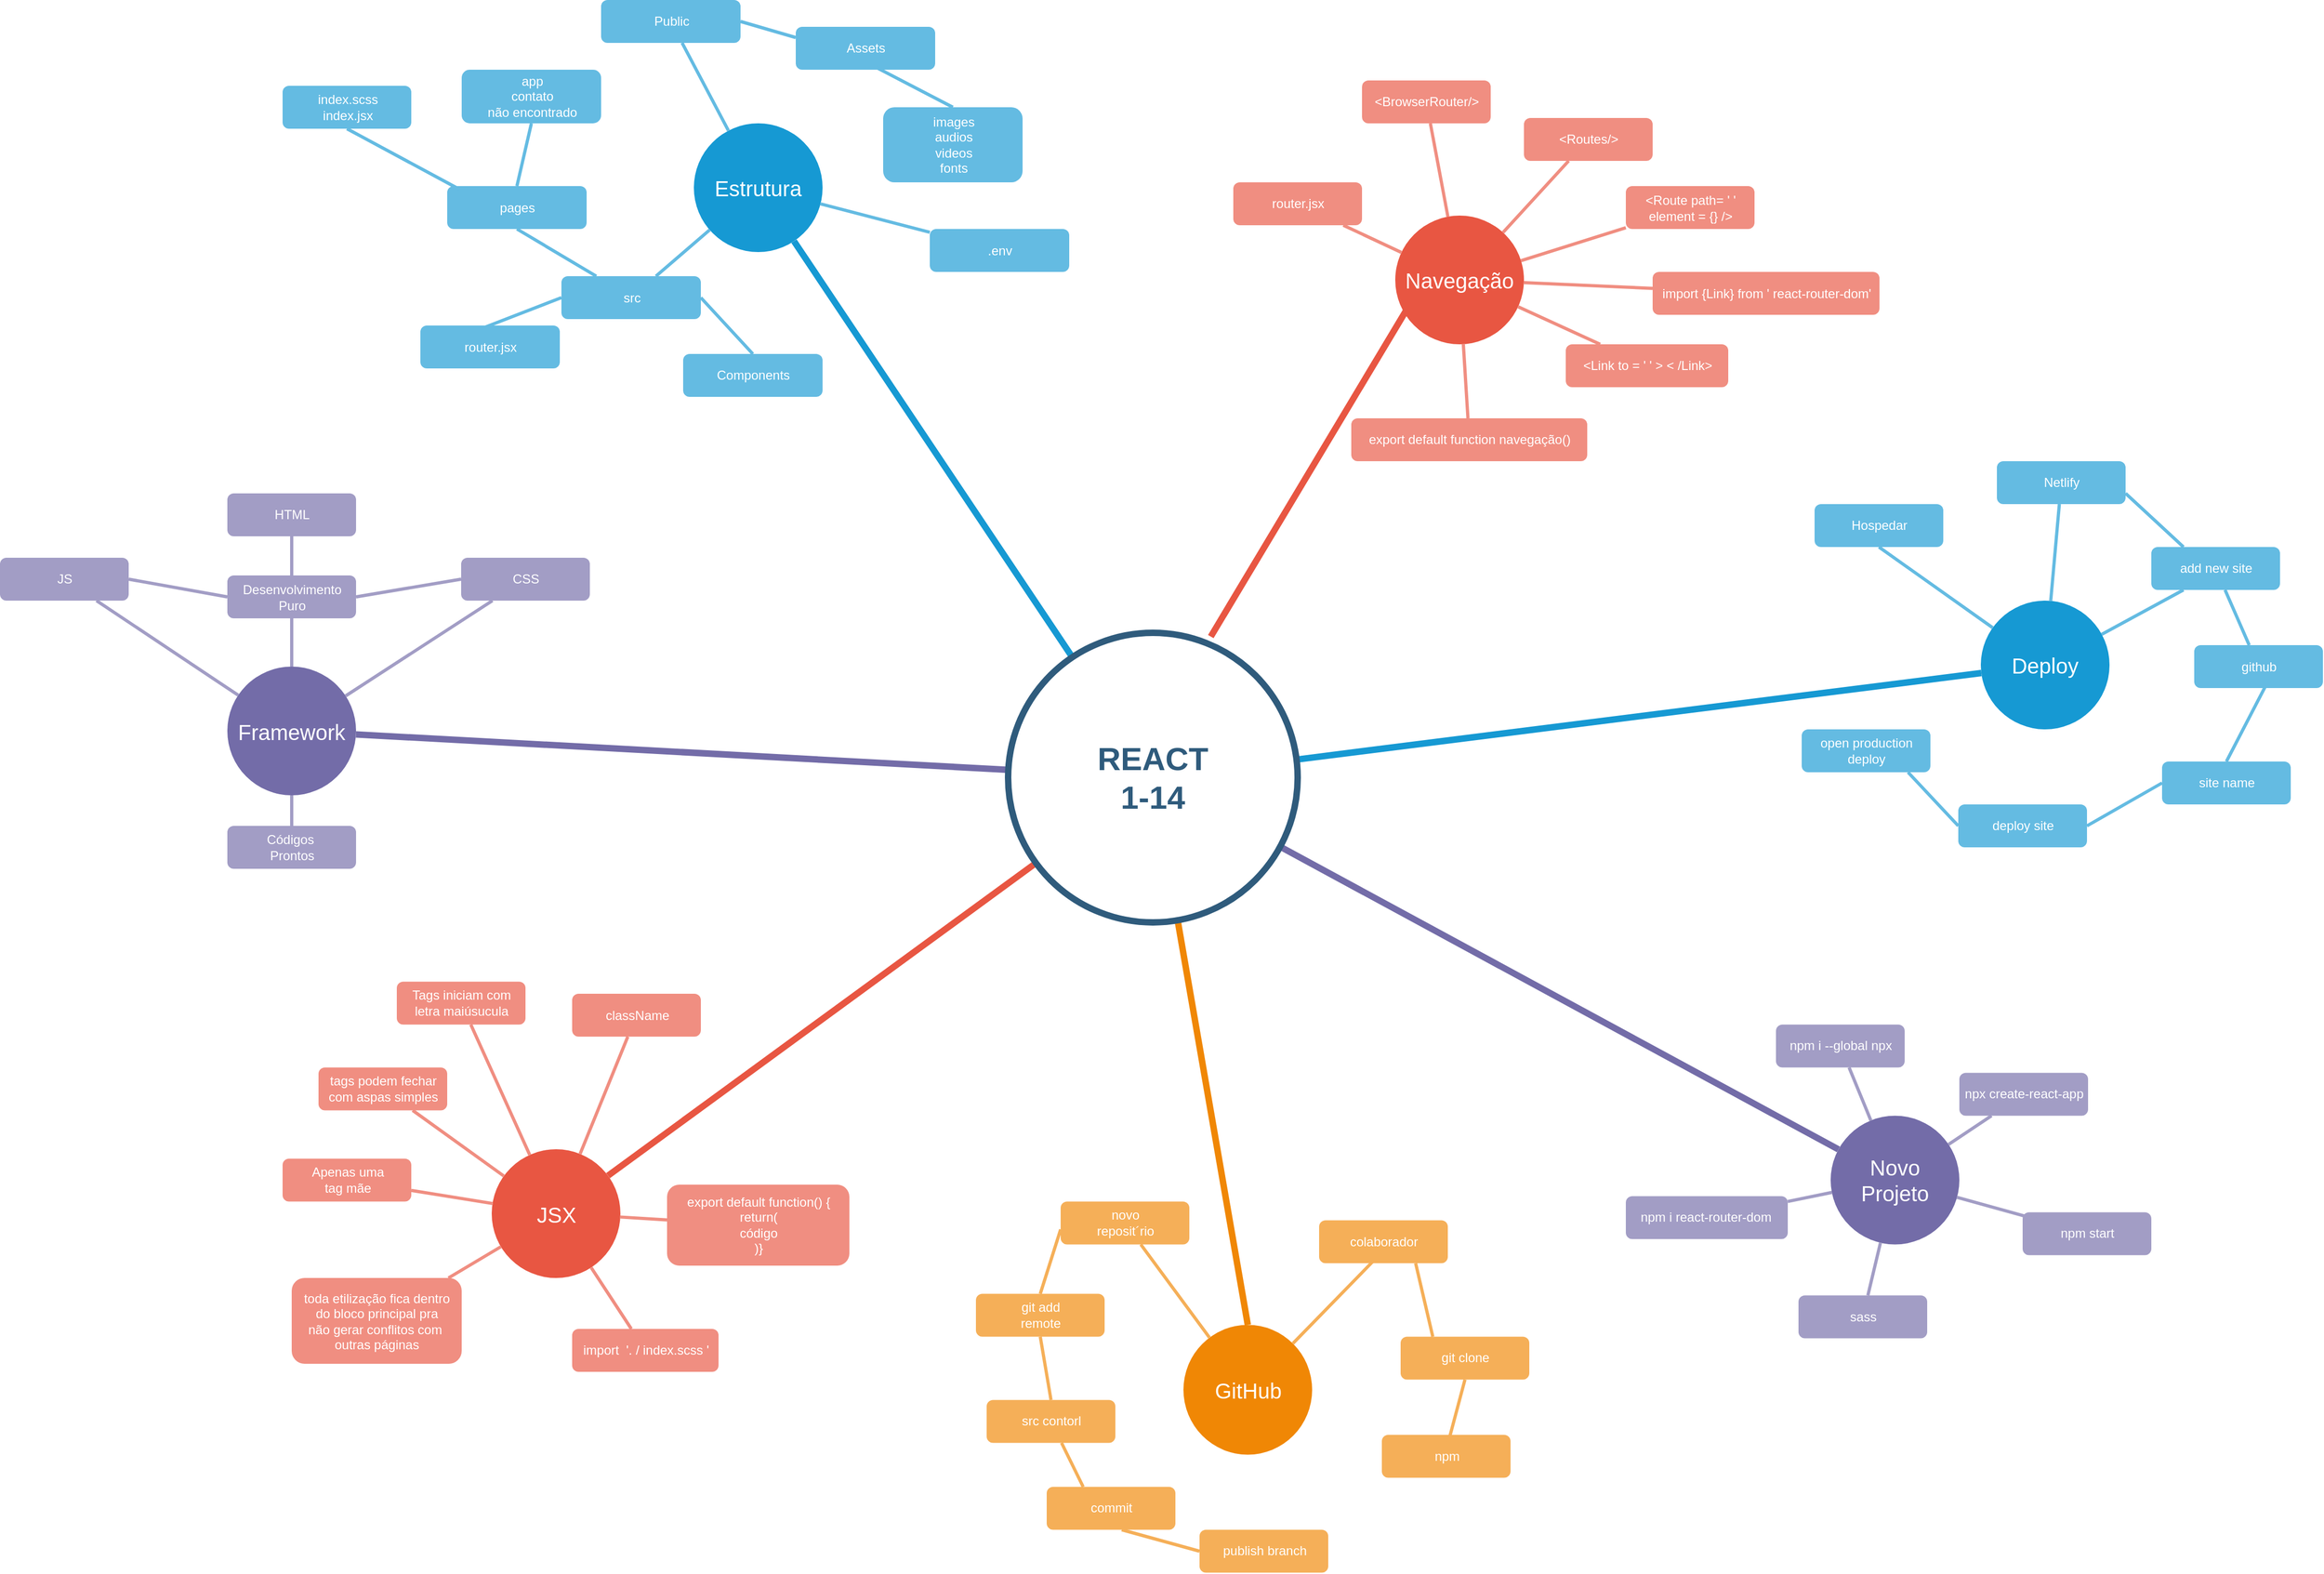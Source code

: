 <mxfile version="24.7.5">
  <diagram id="6a731a19-8d31-9384-78a2-239565b7b9f0" name="Page-1">
    <mxGraphModel dx="3816" dy="2400" grid="1" gridSize="10" guides="1" tooltips="1" connect="1" arrows="1" fold="1" page="1" pageScale="1" pageWidth="1169" pageHeight="827" background="none" math="0" shadow="0">
      <root>
        <mxCell id="0" />
        <mxCell id="1" parent="0" />
        <mxCell id="1350" value="Estrutura" style="ellipse;whiteSpace=wrap;html=1;shadow=0;fontFamily=Helvetica;fontSize=20;fontColor=#FFFFFF;align=center;strokeWidth=3;fillColor=#1699D3;strokeColor=none;" parent="1" vertex="1">
          <mxGeometry x="747" y="215" width="120" height="120" as="geometry" />
        </mxCell>
        <mxCell id="1352" value="Navegação" style="ellipse;whiteSpace=wrap;html=1;shadow=0;fontFamily=Helvetica;fontSize=20;fontColor=#FFFFFF;align=center;strokeWidth=3;fillColor=#E85642;strokeColor=none;" parent="1" vertex="1">
          <mxGeometry x="1401" y="301" width="120" height="120" as="geometry" />
        </mxCell>
        <mxCell id="1353" value="Deploy" style="ellipse;whiteSpace=wrap;html=1;shadow=0;fontFamily=Helvetica;fontSize=20;fontColor=#FFFFFF;align=center;strokeWidth=3;fillColor=#1699D3;strokeColor=none;" parent="1" vertex="1">
          <mxGeometry x="1947" y="660" width="120" height="120" as="geometry" />
        </mxCell>
        <mxCell id="1354" value="Novo&lt;div&gt;Projeto&lt;/div&gt;" style="ellipse;whiteSpace=wrap;html=1;shadow=0;fontFamily=Helvetica;fontSize=20;fontColor=#FFFFFF;align=center;strokeWidth=3;fillColor=#736ca8;strokeColor=none;" parent="1" vertex="1">
          <mxGeometry x="1807" y="1140.25" width="120" height="120" as="geometry" />
        </mxCell>
        <mxCell id="1355" value="GitHub" style="ellipse;whiteSpace=wrap;html=1;shadow=0;fontFamily=Helvetica;fontSize=20;fontColor=#FFFFFF;align=center;strokeWidth=3;fillColor=#F08705;strokeColor=none;" parent="1" vertex="1">
          <mxGeometry x="1203.5" y="1335.25" width="120" height="121" as="geometry" />
        </mxCell>
        <mxCell id="1356" value="JSX" style="ellipse;whiteSpace=wrap;html=1;shadow=0;fontFamily=Helvetica;fontSize=20;fontColor=#FFFFFF;align=center;strokeWidth=3;fillColor=#E85642;strokeColor=none;" parent="1" vertex="1">
          <mxGeometry x="558.5" y="1171.5" width="120" height="120" as="geometry" />
        </mxCell>
        <mxCell id="1358" value="router.jsx" style="rounded=1;fillColor=#64BBE2;strokeColor=none;strokeWidth=3;shadow=0;html=1;fontColor=#FFFFFF;" parent="1" vertex="1">
          <mxGeometry x="492" y="403.5" width="130" height="40" as="geometry" />
        </mxCell>
        <mxCell id="1359" style="endArrow=none;strokeWidth=6;strokeColor=#1699D3;html=1;" parent="1" source="1515" target="1350" edge="1">
          <mxGeometry relative="1" as="geometry" />
        </mxCell>
        <mxCell id="1361" style="endArrow=none;strokeWidth=6;strokeColor=#E85642;html=1;exitX=0.7;exitY=0.013;exitDx=0;exitDy=0;exitPerimeter=0;entryX=0.081;entryY=0.743;entryDx=0;entryDy=0;entryPerimeter=0;" parent="1" source="1515" target="1352" edge="1">
          <mxGeometry relative="1" as="geometry">
            <mxPoint x="1340" y="370" as="targetPoint" />
          </mxGeometry>
        </mxCell>
        <mxCell id="1362" style="endArrow=none;strokeWidth=6;strokeColor=#1699D3;html=1;" parent="1" source="1515" target="1353" edge="1">
          <mxGeometry relative="1" as="geometry" />
        </mxCell>
        <mxCell id="1363" style="endArrow=none;strokeWidth=6;strokeColor=#736CA8;html=1;" parent="1" source="1515" target="1516" edge="1">
          <mxGeometry relative="1" as="geometry" />
        </mxCell>
        <mxCell id="1364" style="endArrow=none;strokeWidth=6;strokeColor=#736ca8;html=1;" parent="1" source="1515" target="1354" edge="1">
          <mxGeometry relative="1" as="geometry" />
        </mxCell>
        <mxCell id="1365" value="" style="edgeStyle=none;endArrow=none;strokeWidth=6;strokeColor=#F08705;html=1;entryX=0.5;entryY=0;entryDx=0;entryDy=0;" parent="1" source="1515" target="1355" edge="1">
          <mxGeometry x="181" y="226.5" width="100" height="100" as="geometry">
            <mxPoint x="181" y="326.5" as="sourcePoint" />
            <mxPoint x="1264" y="1330" as="targetPoint" />
          </mxGeometry>
        </mxCell>
        <mxCell id="1366" value="" style="edgeStyle=none;endArrow=none;strokeWidth=6;strokeColor=#E85642;html=1;" parent="1" source="1515" target="1356" edge="1">
          <mxGeometry x="181" y="226.5" width="100" height="100" as="geometry">
            <mxPoint x="181" y="326.5" as="sourcePoint" />
            <mxPoint x="281" y="226.5" as="targetPoint" />
          </mxGeometry>
        </mxCell>
        <mxCell id="1367" value=".env" style="rounded=1;fillColor=#64BBE2;strokeColor=none;strokeWidth=3;shadow=0;html=1;fontColor=#FFFFFF;" parent="1" vertex="1">
          <mxGeometry x="967" y="313.5" width="130" height="40" as="geometry" />
        </mxCell>
        <mxCell id="1368" value="app&lt;div&gt;contato&lt;/div&gt;&lt;div&gt;não encontrado&lt;/div&gt;" style="rounded=1;fillColor=#64BBE2;strokeColor=none;strokeWidth=3;shadow=0;html=1;fontColor=#FFFFFF;" parent="1" vertex="1">
          <mxGeometry x="530.5" y="165" width="130" height="50" as="geometry" />
        </mxCell>
        <mxCell id="1369" value="pages" style="rounded=1;fillColor=#64BBE2;strokeColor=none;strokeWidth=3;shadow=0;html=1;fontColor=#FFFFFF;" parent="1" vertex="1">
          <mxGeometry x="517" y="273.5" width="130" height="40" as="geometry" />
        </mxCell>
        <mxCell id="1370" value="src" style="rounded=1;fillColor=#64BBE2;strokeColor=none;strokeWidth=3;shadow=0;html=1;fontColor=#FFFFFF;" parent="1" vertex="1">
          <mxGeometry x="623.5" y="357.5" width="130" height="40" as="geometry" />
        </mxCell>
        <mxCell id="1372" value="Public" style="rounded=1;fillColor=#64BBE2;strokeColor=none;strokeWidth=3;shadow=0;html=1;fontColor=#FFFFFF;" parent="1" vertex="1">
          <mxGeometry x="660.5" y="100" width="130" height="40" as="geometry" />
        </mxCell>
        <mxCell id="1373" value="Assets" style="rounded=1;fillColor=#64BBE2;strokeColor=none;strokeWidth=3;shadow=0;html=1;fontColor=#FFFFFF;" parent="1" vertex="1">
          <mxGeometry x="842" y="125" width="130" height="40" as="geometry" />
        </mxCell>
        <mxCell id="1374" value="images&lt;div&gt;audios&lt;/div&gt;&lt;div&gt;videos&lt;/div&gt;&lt;div&gt;fonts&lt;/div&gt;" style="rounded=1;fillColor=#64BBE2;strokeColor=none;strokeWidth=3;shadow=0;html=1;fontColor=#FFFFFF;" parent="1" vertex="1">
          <mxGeometry x="923.5" y="200" width="130" height="70" as="geometry" />
        </mxCell>
        <mxCell id="1377" value="" style="edgeStyle=none;endArrow=none;strokeWidth=3;strokeColor=#64BBE2;html=1;entryX=0.088;entryY=0.075;entryDx=0;entryDy=0;entryPerimeter=0;exitX=0.5;exitY=1;exitDx=0;exitDy=0;" parent="1" source="1439" target="1369" edge="1">
          <mxGeometry x="-221.5" y="56.5" width="100" height="100" as="geometry">
            <mxPoint x="523.44" y="220" as="sourcePoint" />
            <mxPoint x="590.565" y="251.5" as="targetPoint" />
          </mxGeometry>
        </mxCell>
        <mxCell id="1378" value="" style="edgeStyle=none;endArrow=none;strokeWidth=3;strokeColor=#64BBE2;html=1;" parent="1" source="1350" target="1367" edge="1">
          <mxGeometry x="-221.5" y="56.5" width="100" height="100" as="geometry">
            <mxPoint x="2" y="100" as="sourcePoint" />
            <mxPoint x="102" as="targetPoint" />
          </mxGeometry>
        </mxCell>
        <mxCell id="1379" value="" style="edgeStyle=none;endArrow=none;strokeWidth=3;strokeColor=#64BBE2;html=1;exitX=0;exitY=0.5;exitDx=0;exitDy=0;entryX=0.435;entryY=0.075;entryDx=0;entryDy=0;entryPerimeter=0;" parent="1" source="1370" target="1358" edge="1">
          <mxGeometry x="-221.5" y="56.5" width="100" height="100" as="geometry">
            <mxPoint x="2" y="100" as="sourcePoint" />
            <mxPoint x="102" as="targetPoint" />
          </mxGeometry>
        </mxCell>
        <mxCell id="1381" value="" style="edgeStyle=none;endArrow=none;strokeWidth=3;strokeColor=#64BBE2;html=1;exitX=0.25;exitY=0;exitDx=0;exitDy=0;entryX=0.5;entryY=1;entryDx=0;entryDy=0;" parent="1" source="1370" target="1369" edge="1">
          <mxGeometry x="-221.5" y="56.5" width="100" height="100" as="geometry">
            <mxPoint x="2" y="100" as="sourcePoint" />
            <mxPoint x="102" as="targetPoint" />
          </mxGeometry>
        </mxCell>
        <mxCell id="1382" value="" style="edgeStyle=none;endArrow=none;strokeWidth=3;strokeColor=#64BBE2;html=1;" parent="1" source="1350" target="1370" edge="1">
          <mxGeometry x="-221.5" y="56.5" width="100" height="100" as="geometry">
            <mxPoint x="2" y="100" as="sourcePoint" />
            <mxPoint x="102" as="targetPoint" />
          </mxGeometry>
        </mxCell>
        <mxCell id="1383" value="" style="edgeStyle=none;endArrow=none;strokeWidth=3;strokeColor=#64BBE2;html=1;entryX=1;entryY=0.5;entryDx=0;entryDy=0;exitX=0;exitY=0.25;exitDx=0;exitDy=0;" parent="1" source="1373" target="1372" edge="1">
          <mxGeometry x="-221.5" y="56.5" width="100" height="100" as="geometry">
            <mxPoint x="853.5" y="130" as="sourcePoint" />
            <mxPoint x="790.66" y="86.5" as="targetPoint" />
          </mxGeometry>
        </mxCell>
        <mxCell id="1384" value="" style="edgeStyle=none;endArrow=none;strokeWidth=3;strokeColor=#64BBE2;html=1;" parent="1" source="1350" target="1372" edge="1">
          <mxGeometry x="-221.5" y="56.5" width="100" height="100" as="geometry">
            <mxPoint x="2" y="100" as="sourcePoint" />
            <mxPoint x="102" as="targetPoint" />
          </mxGeometry>
        </mxCell>
        <mxCell id="1386" value="" style="edgeStyle=none;endArrow=none;strokeWidth=3;strokeColor=#64BBE2;html=1;entryX=0.5;entryY=0;entryDx=0;entryDy=0;exitX=1;exitY=0.5;exitDx=0;exitDy=0;" parent="1" source="1370" target="9xqqHsYD1R5RDrX41erG-1547" edge="1">
          <mxGeometry x="-221.5" y="56.5" width="100" height="100" as="geometry">
            <mxPoint x="767" y="388.5" as="sourcePoint" />
            <mxPoint x="817" y="378.5" as="targetPoint" />
          </mxGeometry>
        </mxCell>
        <mxCell id="1387" value="" style="edgeStyle=none;endArrow=none;strokeWidth=3;strokeColor=#64BBE2;html=1;entryX=0.5;entryY=0;entryDx=0;entryDy=0;exitX=0.558;exitY=0.913;exitDx=0;exitDy=0;exitPerimeter=0;" parent="1" source="1373" target="1374" edge="1">
          <mxGeometry x="-221.5" y="56.5" width="100" height="100" as="geometry">
            <mxPoint x="953.5" y="130" as="sourcePoint" />
            <mxPoint x="1023.5" y="116.866" as="targetPoint" />
          </mxGeometry>
        </mxCell>
        <mxCell id="1412" value="import {Link} from &#39; react-router-dom&#39;" style="rounded=1;fillColor=#f08e81;strokeColor=none;strokeWidth=3;shadow=0;html=1;fontColor=#FFFFFF;" parent="1" vertex="1">
          <mxGeometry x="1641" y="353.5" width="211.5" height="40" as="geometry" />
        </mxCell>
        <mxCell id="1416" value="router.jsx" style="rounded=1;fillColor=#f08e81;strokeColor=none;strokeWidth=3;shadow=0;html=1;fontColor=#FFFFFF;" parent="1" vertex="1">
          <mxGeometry x="1250" y="270" width="120" height="40" as="geometry" />
        </mxCell>
        <mxCell id="1417" value="&amp;lt;BrowserRouter/&amp;gt;" style="rounded=1;fillColor=#f08e81;strokeColor=none;strokeWidth=3;shadow=0;html=1;fontColor=#FFFFFF;" parent="1" vertex="1">
          <mxGeometry x="1370" y="175" width="120" height="40" as="geometry" />
        </mxCell>
        <mxCell id="1418" value="&amp;lt;Routes/&amp;gt;" style="rounded=1;fillColor=#f08e81;strokeColor=none;strokeWidth=3;shadow=0;html=1;fontColor=#FFFFFF;" parent="1" vertex="1">
          <mxGeometry x="1521" y="210" width="120" height="40" as="geometry" />
        </mxCell>
        <mxCell id="1419" value="&amp;lt;Route path= &#39; &#39;&lt;div&gt;element = {} /&amp;gt;&lt;/div&gt;" style="rounded=1;fillColor=#f08e81;strokeColor=none;strokeWidth=3;shadow=0;html=1;fontColor=#FFFFFF;" parent="1" vertex="1">
          <mxGeometry x="1616" y="273.5" width="120" height="40" as="geometry" />
        </mxCell>
        <mxCell id="1421" value="export default function navegação()" style="rounded=1;fillColor=#f08e81;strokeColor=none;strokeWidth=3;shadow=0;html=1;fontColor=#FFFFFF;" parent="1" vertex="1">
          <mxGeometry x="1360" y="490" width="220" height="40" as="geometry" />
        </mxCell>
        <mxCell id="1422" value="&amp;lt;Link to = &#39; &#39; &amp;gt; &amp;lt; /Link&amp;gt;" style="rounded=1;fillColor=#f08e81;strokeColor=none;strokeWidth=3;shadow=0;html=1;fontColor=#FFFFFF;" parent="1" vertex="1">
          <mxGeometry x="1560" y="421" width="151.5" height="40" as="geometry" />
        </mxCell>
        <mxCell id="1427" value="" style="edgeStyle=none;endArrow=none;strokeWidth=3;strokeColor=#F08E81;html=1;" parent="1" source="1352" target="1416" edge="1">
          <mxGeometry x="31" y="106.5" width="100" height="100" as="geometry">
            <mxPoint x="-296.5" y="165" as="sourcePoint" />
            <mxPoint x="-196.5" y="65" as="targetPoint" />
          </mxGeometry>
        </mxCell>
        <mxCell id="1428" value="" style="edgeStyle=none;endArrow=none;strokeWidth=3;strokeColor=#F08E81;html=1;" parent="1" source="1352" target="1417" edge="1">
          <mxGeometry x="31" y="106.5" width="100" height="100" as="geometry">
            <mxPoint x="-296.5" y="165" as="sourcePoint" />
            <mxPoint x="-196.5" y="65" as="targetPoint" />
          </mxGeometry>
        </mxCell>
        <mxCell id="1429" value="" style="edgeStyle=none;endArrow=none;strokeWidth=3;strokeColor=#F08E81;html=1;" parent="1" source="1352" target="1418" edge="1">
          <mxGeometry x="31" y="106.5" width="100" height="100" as="geometry">
            <mxPoint x="-296.5" y="165" as="sourcePoint" />
            <mxPoint x="-196.5" y="65" as="targetPoint" />
          </mxGeometry>
        </mxCell>
        <mxCell id="1430" value="" style="edgeStyle=none;endArrow=none;strokeWidth=3;strokeColor=#F08E81;html=1;" parent="1" source="1352" target="1419" edge="1">
          <mxGeometry x="31" y="106.5" width="100" height="100" as="geometry">
            <mxPoint x="-296.5" y="165" as="sourcePoint" />
            <mxPoint x="-196.5" y="65" as="targetPoint" />
          </mxGeometry>
        </mxCell>
        <mxCell id="1431" value="" style="edgeStyle=none;endArrow=none;strokeWidth=3;strokeColor=#F08E81;html=1;" parent="1" source="1352" target="1412" edge="1">
          <mxGeometry x="31" y="106.5" width="100" height="100" as="geometry">
            <mxPoint x="-296.5" y="165" as="sourcePoint" />
            <mxPoint x="-196.5" y="65" as="targetPoint" />
          </mxGeometry>
        </mxCell>
        <mxCell id="1432" value="" style="edgeStyle=none;endArrow=none;strokeWidth=3;strokeColor=#F08E81;html=1;" parent="1" source="1352" target="1422" edge="1">
          <mxGeometry x="31" y="106.5" width="100" height="100" as="geometry">
            <mxPoint x="-296.5" y="165" as="sourcePoint" />
            <mxPoint x="-196.5" y="65" as="targetPoint" />
          </mxGeometry>
        </mxCell>
        <mxCell id="1433" value="" style="edgeStyle=none;endArrow=none;strokeWidth=3;strokeColor=#F08E81;html=1;" parent="1" source="1352" target="1421" edge="1">
          <mxGeometry x="31" y="106.5" width="100" height="100" as="geometry">
            <mxPoint x="-296.5" y="165" as="sourcePoint" />
            <mxPoint x="-196.5" y="65" as="targetPoint" />
          </mxGeometry>
        </mxCell>
        <mxCell id="1435" value="add new site" style="rounded=1;fillColor=#64BBE2;strokeColor=none;strokeWidth=3;shadow=0;html=1;fontColor=#FFFFFF;" parent="1" vertex="1">
          <mxGeometry x="2106" y="610" width="120" height="40" as="geometry" />
        </mxCell>
        <mxCell id="1437" value="Netlify" style="rounded=1;fillColor=#64BBE2;strokeColor=none;strokeWidth=3;shadow=0;html=1;fontColor=#FFFFFF;" parent="1" vertex="1">
          <mxGeometry x="1962" y="530" width="120" height="40" as="geometry" />
        </mxCell>
        <mxCell id="1438" value="Hospedar" style="rounded=1;fillColor=#64BBE2;strokeColor=none;strokeWidth=3;shadow=0;html=1;fontColor=#FFFFFF;" parent="1" vertex="1">
          <mxGeometry x="1792" y="570" width="120" height="40" as="geometry" />
        </mxCell>
        <mxCell id="1439" value="index.scss&lt;div&gt;index.jsx&lt;/div&gt;" style="rounded=1;fillColor=#64BBE2;strokeColor=none;strokeWidth=3;shadow=0;html=1;fontColor=#FFFFFF;" parent="1" vertex="1">
          <mxGeometry x="363.5" y="180" width="120" height="40" as="geometry" />
        </mxCell>
        <mxCell id="1441" value="open production&lt;div&gt;deploy&lt;/div&gt;" style="rounded=1;fillColor=#64BBE2;strokeColor=none;strokeWidth=3;shadow=0;html=1;fontColor=#FFFFFF;" parent="1" vertex="1">
          <mxGeometry x="1780" y="780" width="120" height="40" as="geometry" />
        </mxCell>
        <mxCell id="1443" value="deploy site" style="rounded=1;fillColor=#64BBE2;strokeColor=none;strokeWidth=3;shadow=0;html=1;fontColor=#FFFFFF;" parent="1" vertex="1">
          <mxGeometry x="1926" y="850" width="120" height="40" as="geometry" />
        </mxCell>
        <mxCell id="1444" value="site name" style="rounded=1;fillColor=#64BBE2;strokeColor=none;strokeWidth=3;shadow=0;html=1;fontColor=#FFFFFF;" parent="1" vertex="1">
          <mxGeometry x="2116" y="810" width="120" height="40" as="geometry" />
        </mxCell>
        <mxCell id="1445" value="github" style="rounded=1;fillColor=#64BBE2;strokeColor=none;strokeWidth=3;shadow=0;html=1;fontColor=#FFFFFF;" parent="1" vertex="1">
          <mxGeometry x="2146" y="701.5" width="120" height="40" as="geometry" />
        </mxCell>
        <mxCell id="1446" value="" style="edgeStyle=none;endArrow=none;strokeWidth=3;strokeColor=#64BBE2;html=1;exitX=0.25;exitY=0;exitDx=0;exitDy=0;entryX=1;entryY=0.75;entryDx=0;entryDy=0;" parent="1" source="1435" target="1437" edge="1">
          <mxGeometry x="-24" y="196.5" width="100" height="100" as="geometry">
            <mxPoint x="2126" y="580" as="sourcePoint" />
            <mxPoint x="2086" y="570" as="targetPoint" />
          </mxGeometry>
        </mxCell>
        <mxCell id="1447" value="" style="edgeStyle=none;endArrow=none;strokeWidth=3;strokeColor=#64BBE2;html=1;entryX=0.5;entryY=1;entryDx=0;entryDy=0;" parent="1" source="1353" target="1438" edge="1">
          <mxGeometry x="-24" y="196.5" width="100" height="100" as="geometry">
            <mxPoint x="2" y="156.5" as="sourcePoint" />
            <mxPoint x="1913.667" y="596.5" as="targetPoint" />
          </mxGeometry>
        </mxCell>
        <mxCell id="1448" value="" style="edgeStyle=none;endArrow=none;strokeWidth=3;strokeColor=#64BBE2;html=1;" parent="1" source="1353" target="1437" edge="1">
          <mxGeometry x="-24" y="196.5" width="100" height="100" as="geometry">
            <mxPoint x="2" y="156.5" as="sourcePoint" />
            <mxPoint x="102" y="56.5" as="targetPoint" />
          </mxGeometry>
        </mxCell>
        <mxCell id="1449" value="" style="edgeStyle=none;endArrow=none;strokeWidth=3;strokeColor=#64BBE2;html=1;entryX=0.25;entryY=1;entryDx=0;entryDy=0;" parent="1" source="1353" target="1435" edge="1">
          <mxGeometry x="-24" y="196.5" width="100" height="100" as="geometry">
            <mxPoint x="2" y="156.5" as="sourcePoint" />
            <mxPoint x="2126" y="630" as="targetPoint" />
          </mxGeometry>
        </mxCell>
        <mxCell id="1451" value="" style="edgeStyle=none;endArrow=none;strokeWidth=3;strokeColor=#64BBE2;html=1;" parent="1" source="1445" target="1435" edge="1">
          <mxGeometry x="-24" y="196.5" width="100" height="100" as="geometry">
            <mxPoint x="2206" y="700" as="sourcePoint" />
            <mxPoint x="2226" y="665.51" as="targetPoint" />
          </mxGeometry>
        </mxCell>
        <mxCell id="1453" value="" style="edgeStyle=none;endArrow=none;strokeWidth=3;strokeColor=#64BBE2;html=1;entryX=0;entryY=0.5;entryDx=0;entryDy=0;exitX=0.826;exitY=1;exitDx=0;exitDy=0;exitPerimeter=0;" parent="1" source="1441" target="1443" edge="1">
          <mxGeometry x="-24" y="196.5" width="100" height="100" as="geometry">
            <mxPoint x="1857" y="846.5" as="sourcePoint" />
            <mxPoint x="1917" y="866.5" as="targetPoint" />
          </mxGeometry>
        </mxCell>
        <mxCell id="1455" value="" style="edgeStyle=none;endArrow=none;strokeWidth=3;strokeColor=#64BBE2;html=1;entryX=1;entryY=0.5;entryDx=0;entryDy=0;exitX=0;exitY=0.5;exitDx=0;exitDy=0;" parent="1" source="1444" target="1443" edge="1">
          <mxGeometry x="-24" y="196.5" width="100" height="100" as="geometry">
            <mxPoint x="2116.003" y="857.847" as="sourcePoint" />
            <mxPoint x="2094.33" y="906.5" as="targetPoint" />
          </mxGeometry>
        </mxCell>
        <mxCell id="1456" value="" style="edgeStyle=none;endArrow=none;strokeWidth=3;strokeColor=#64BBE2;html=1;exitX=0.556;exitY=0.942;exitDx=0;exitDy=0;exitPerimeter=0;entryX=0.5;entryY=0;entryDx=0;entryDy=0;" parent="1" source="1445" target="1444" edge="1">
          <mxGeometry x="-24" y="196.5" width="100" height="100" as="geometry">
            <mxPoint x="2213.407" y="775.918" as="sourcePoint" />
            <mxPoint x="2166" y="786.5" as="targetPoint" />
          </mxGeometry>
        </mxCell>
        <mxCell id="1457" value="npm i --global npx" style="rounded=1;fillColor=#a29dc5;strokeColor=none;strokeWidth=3;shadow=0;html=1;fontColor=#FFFFFF;" parent="1" vertex="1">
          <mxGeometry x="1756" y="1055.25" width="120" height="40" as="geometry" />
        </mxCell>
        <mxCell id="1458" value="sass" style="rounded=1;fillColor=#a29dc5;strokeColor=none;strokeWidth=3;shadow=0;html=1;fontColor=#FFFFFF;" parent="1" vertex="1">
          <mxGeometry x="1777" y="1307.75" width="120" height="40" as="geometry" />
        </mxCell>
        <mxCell id="1459" value="npx create-react-app" style="rounded=1;fillColor=#a29dc5;strokeColor=none;strokeWidth=3;shadow=0;html=1;fontColor=#FFFFFF;" parent="1" vertex="1">
          <mxGeometry x="1927" y="1100.25" width="120" height="40" as="geometry" />
        </mxCell>
        <mxCell id="1461" value="npm start" style="rounded=1;fillColor=#a29dc5;strokeColor=none;strokeWidth=3;shadow=0;html=1;fontColor=#FFFFFF;" parent="1" vertex="1">
          <mxGeometry x="1986" y="1230.25" width="120" height="40" as="geometry" />
        </mxCell>
        <mxCell id="1462" value="npm i react-router-dom&amp;nbsp;" style="rounded=1;fillColor=#a29dc5;strokeColor=none;strokeWidth=3;shadow=0;html=1;fontColor=#FFFFFF;" parent="1" vertex="1">
          <mxGeometry x="1616" y="1215.25" width="151" height="40" as="geometry" />
        </mxCell>
        <mxCell id="1464" value="" style="edgeStyle=none;endArrow=none;strokeWidth=3;strokeColor=#A29DC5;html=1;" parent="1" source="1354" edge="1">
          <mxGeometry x="251" y="-103.5" width="100" height="100" as="geometry">
            <mxPoint x="347" y="-34.75" as="sourcePoint" />
            <mxPoint x="2006" y="1238.75" as="targetPoint" />
          </mxGeometry>
        </mxCell>
        <mxCell id="1465" value="" style="edgeStyle=none;endArrow=none;strokeWidth=3;strokeColor=#A29DC5;html=1;" parent="1" source="1354" target="1458" edge="1">
          <mxGeometry x="251" y="-103.5" width="100" height="100" as="geometry">
            <mxPoint x="347" y="-34.75" as="sourcePoint" />
            <mxPoint x="447" y="-134.75" as="targetPoint" />
          </mxGeometry>
        </mxCell>
        <mxCell id="1466" value="" style="edgeStyle=none;endArrow=none;strokeWidth=3;strokeColor=#A29DC5;html=1;" parent="1" source="1354" target="1462" edge="1">
          <mxGeometry x="251" y="-103.5" width="100" height="100" as="geometry">
            <mxPoint x="347" y="-34.75" as="sourcePoint" />
            <mxPoint x="447" y="-134.75" as="targetPoint" />
          </mxGeometry>
        </mxCell>
        <mxCell id="1467" value="" style="edgeStyle=none;endArrow=none;strokeWidth=3;strokeColor=#A29DC5;html=1;" parent="1" source="1354" target="1457" edge="1">
          <mxGeometry x="251" y="-103.5" width="100" height="100" as="geometry">
            <mxPoint x="347" y="-34.75" as="sourcePoint" />
            <mxPoint x="447" y="-134.75" as="targetPoint" />
          </mxGeometry>
        </mxCell>
        <mxCell id="1468" value="commit" style="rounded=1;fillColor=#f5af58;strokeColor=none;strokeWidth=3;shadow=0;html=1;fontColor=#FFFFFF;" parent="1" vertex="1">
          <mxGeometry x="1076" y="1486.25" width="120" height="40" as="geometry" />
        </mxCell>
        <mxCell id="1469" value="git clone" style="rounded=1;fillColor=#f5af58;strokeColor=none;strokeWidth=3;shadow=0;html=1;fontColor=#FFFFFF;" parent="1" vertex="1">
          <mxGeometry x="1406" y="1346.25" width="120" height="40" as="geometry" />
        </mxCell>
        <mxCell id="1470" value="npm" style="rounded=1;fillColor=#f5af58;strokeColor=none;strokeWidth=3;shadow=0;html=1;fontColor=#FFFFFF;" parent="1" vertex="1">
          <mxGeometry x="1388.5" y="1437.75" width="120" height="40" as="geometry" />
        </mxCell>
        <mxCell id="1475" value="publish branch" style="rounded=1;fillColor=#f5af58;strokeColor=none;strokeWidth=3;shadow=0;html=1;fontColor=#FFFFFF;" parent="1" vertex="1">
          <mxGeometry x="1218.5" y="1526.25" width="120" height="40" as="geometry" />
        </mxCell>
        <mxCell id="1476" value="src contorl" style="rounded=1;fillColor=#f5af58;strokeColor=none;strokeWidth=3;shadow=0;html=1;fontColor=#FFFFFF;" parent="1" vertex="1">
          <mxGeometry x="1020" y="1405.25" width="120" height="40" as="geometry" />
        </mxCell>
        <mxCell id="1477" value="novo&lt;div&gt;reposit´rio&lt;/div&gt;" style="rounded=1;fillColor=#f5af58;strokeColor=none;strokeWidth=3;shadow=0;html=1;fontColor=#FFFFFF;" parent="1" vertex="1">
          <mxGeometry x="1089" y="1220.25" width="120" height="40" as="geometry" />
        </mxCell>
        <mxCell id="1478" value="git add&lt;div&gt;remote&lt;/div&gt;" style="rounded=1;fillColor=#f5af58;strokeColor=none;strokeWidth=3;shadow=0;html=1;fontColor=#FFFFFF;" parent="1" vertex="1">
          <mxGeometry x="1010" y="1306.25" width="120" height="40" as="geometry" />
        </mxCell>
        <mxCell id="1479" value="" style="edgeStyle=none;endArrow=none;strokeWidth=3;strokeColor=#F5AF58;html=1;" parent="1" source="1355" edge="1">
          <mxGeometry x="243.5" y="39" width="100" height="100" as="geometry">
            <mxPoint x="283.5" y="165.25" as="sourcePoint" />
            <mxPoint x="1380" y="1276.25" as="targetPoint" />
          </mxGeometry>
        </mxCell>
        <mxCell id="1480" value="" style="edgeStyle=none;endArrow=none;strokeWidth=3;strokeColor=#F5AF58;html=1;exitX=0.75;exitY=1;exitDx=0;exitDy=0;entryX=0.25;entryY=0;entryDx=0;entryDy=0;" parent="1" source="9xqqHsYD1R5RDrX41erG-1543" target="1469" edge="1">
          <mxGeometry x="243.5" y="39" width="100" height="100" as="geometry">
            <mxPoint x="1340" y="1366.25" as="sourcePoint" />
            <mxPoint x="1430" y="1336.25" as="targetPoint" />
          </mxGeometry>
        </mxCell>
        <mxCell id="1482" value="" style="edgeStyle=none;endArrow=none;strokeWidth=3;strokeColor=#F5AF58;html=1;exitX=0.5;exitY=1;exitDx=0;exitDy=0;" parent="1" source="1469" edge="1">
          <mxGeometry x="243.5" y="39" width="100" height="100" as="geometry">
            <mxPoint x="283.5" y="165.25" as="sourcePoint" />
            <mxPoint x="1450" y="1446.25" as="targetPoint" />
          </mxGeometry>
        </mxCell>
        <mxCell id="1483" value="" style="edgeStyle=none;endArrow=none;strokeWidth=3;strokeColor=#F5AF58;html=1;exitX=0.5;exitY=1;exitDx=0;exitDy=0;entryX=0.5;entryY=0;entryDx=0;entryDy=0;" parent="1" source="1478" target="1476" edge="1">
          <mxGeometry x="243.5" y="39" width="100" height="100" as="geometry">
            <mxPoint x="1060" y="1346.25" as="sourcePoint" />
            <mxPoint x="1080" y="1396.25" as="targetPoint" />
          </mxGeometry>
        </mxCell>
        <mxCell id="1485" value="" style="edgeStyle=none;endArrow=none;strokeWidth=3;strokeColor=#F5AF58;html=1;exitX=0.583;exitY=1;exitDx=0;exitDy=0;exitPerimeter=0;entryX=0;entryY=0.5;entryDx=0;entryDy=0;" parent="1" source="1468" target="1475" edge="1">
          <mxGeometry x="243.5" y="39" width="100" height="100" as="geometry">
            <mxPoint x="283.5" y="165.25" as="sourcePoint" />
            <mxPoint x="1196.561" y="1497.75" as="targetPoint" />
          </mxGeometry>
        </mxCell>
        <mxCell id="1486" value="" style="edgeStyle=none;endArrow=none;strokeWidth=3;strokeColor=#F5AF58;html=1;" parent="1" edge="1">
          <mxGeometry x="243.5" y="39" width="100" height="100" as="geometry">
            <mxPoint x="1089" y="1246.25" as="sourcePoint" />
            <mxPoint x="1070" y="1306.25" as="targetPoint" />
            <Array as="points" />
          </mxGeometry>
        </mxCell>
        <mxCell id="1488" value="" style="edgeStyle=none;endArrow=none;strokeWidth=3;strokeColor=#F5AF58;html=1;" parent="1" target="1476" edge="1">
          <mxGeometry x="243.5" y="39" width="100" height="100" as="geometry">
            <mxPoint x="1110" y="1486.25" as="sourcePoint" />
            <mxPoint x="383.5" y="65.25" as="targetPoint" />
          </mxGeometry>
        </mxCell>
        <mxCell id="1489" value="" style="edgeStyle=none;endArrow=none;strokeWidth=3;strokeColor=#F5AF58;html=1;" parent="1" source="1355" target="1477" edge="1">
          <mxGeometry x="243.5" y="39" width="100" height="100" as="geometry">
            <mxPoint x="283.5" y="165.25" as="sourcePoint" />
            <mxPoint x="383.5" y="65.25" as="targetPoint" />
          </mxGeometry>
        </mxCell>
        <mxCell id="1490" value="className" style="rounded=1;fillColor=#f08e81;strokeColor=none;strokeWidth=3;shadow=0;html=1;fontColor=#FFFFFF;" parent="1" vertex="1">
          <mxGeometry x="633.5" y="1026.5" width="120" height="40" as="geometry" />
        </mxCell>
        <mxCell id="1491" value="Tags iniciam com&lt;div&gt;letra maiúsucula&lt;/div&gt;" style="rounded=1;fillColor=#f08e81;strokeColor=none;strokeWidth=3;shadow=0;html=1;fontColor=#FFFFFF;" parent="1" vertex="1">
          <mxGeometry x="470" y="1015.25" width="120" height="40" as="geometry" />
        </mxCell>
        <mxCell id="1492" value="tags podem fechar&lt;div&gt;com aspas simples&lt;/div&gt;" style="rounded=1;fillColor=#f08e81;strokeColor=none;strokeWidth=3;shadow=0;html=1;fontColor=#FFFFFF;" parent="1" vertex="1">
          <mxGeometry x="397" y="1095.25" width="120" height="40" as="geometry" />
        </mxCell>
        <mxCell id="1493" value="Apenas uma&lt;div&gt;tag mãe&lt;/div&gt;" style="rounded=1;fillColor=#f08e81;strokeColor=none;strokeWidth=3;shadow=0;html=1;fontColor=#FFFFFF;" parent="1" vertex="1">
          <mxGeometry x="363.5" y="1180.25" width="120" height="40" as="geometry" />
        </mxCell>
        <mxCell id="1494" value="toda etilização fica dentro&lt;div&gt;do bloco principal pra&lt;/div&gt;&lt;div&gt;não gerar conflitos com&amp;nbsp;&lt;/div&gt;&lt;div&gt;outras páginas&lt;/div&gt;" style="rounded=1;fillColor=#f08e81;strokeColor=none;strokeWidth=3;shadow=0;html=1;fontColor=#FFFFFF;" parent="1" vertex="1">
          <mxGeometry x="372" y="1291.5" width="158.5" height="80" as="geometry" />
        </mxCell>
        <mxCell id="1495" value="import&amp;nbsp; &#39;. / index.scss &#39;" style="rounded=1;fillColor=#f08e81;strokeColor=none;strokeWidth=3;shadow=0;html=1;fontColor=#FFFFFF;" parent="1" vertex="1">
          <mxGeometry x="633.5" y="1339" width="136.5" height="40" as="geometry" />
        </mxCell>
        <mxCell id="1496" value="export default function&lt;span style=&quot;background-color: initial;&quot;&gt;() {&lt;/span&gt;&lt;div&gt;return(&lt;/div&gt;&lt;div&gt;código&lt;/div&gt;&lt;div&gt;)&lt;span style=&quot;background-color: initial;&quot;&gt;}&lt;/span&gt;&lt;/div&gt;" style="rounded=1;fillColor=#f08e81;strokeColor=none;strokeWidth=3;shadow=0;html=1;fontColor=#FFFFFF;" parent="1" vertex="1">
          <mxGeometry x="722" y="1204.5" width="170" height="75.5" as="geometry" />
        </mxCell>
        <mxCell id="1503" value="" style="edgeStyle=none;endArrow=none;strokeWidth=3;strokeColor=#F08E81;html=1;" parent="1" source="1356" target="1490" edge="1">
          <mxGeometry x="188.5" y="51.5" width="100" height="100" as="geometry">
            <mxPoint x="188.5" y="151.5" as="sourcePoint" />
            <mxPoint x="288.5" y="51.5" as="targetPoint" />
          </mxGeometry>
        </mxCell>
        <mxCell id="1504" value="" style="edgeStyle=none;endArrow=none;strokeWidth=3;strokeColor=#F08E81;html=1;" parent="1" source="1356" target="1491" edge="1">
          <mxGeometry x="188.5" y="51.5" width="100" height="100" as="geometry">
            <mxPoint x="188.5" y="151.5" as="sourcePoint" />
            <mxPoint x="288.5" y="51.5" as="targetPoint" />
          </mxGeometry>
        </mxCell>
        <mxCell id="1505" value="" style="edgeStyle=none;endArrow=none;strokeWidth=3;strokeColor=#F08E81;html=1;" parent="1" source="1356" target="1492" edge="1">
          <mxGeometry x="188.5" y="51.5" width="100" height="100" as="geometry">
            <mxPoint x="188.5" y="151.5" as="sourcePoint" />
            <mxPoint x="288.5" y="51.5" as="targetPoint" />
          </mxGeometry>
        </mxCell>
        <mxCell id="1506" value="" style="edgeStyle=none;endArrow=none;strokeWidth=3;strokeColor=#F08E81;html=1;" parent="1" source="1356" target="1493" edge="1">
          <mxGeometry x="188.5" y="51.5" width="100" height="100" as="geometry">
            <mxPoint x="188.5" y="151.5" as="sourcePoint" />
            <mxPoint x="288.5" y="51.5" as="targetPoint" />
          </mxGeometry>
        </mxCell>
        <mxCell id="1507" value="" style="edgeStyle=none;endArrow=none;strokeWidth=3;strokeColor=#F08E81;html=1;" parent="1" source="1356" target="1494" edge="1">
          <mxGeometry x="188.5" y="51.5" width="100" height="100" as="geometry">
            <mxPoint x="188.5" y="151.5" as="sourcePoint" />
            <mxPoint x="288.5" y="51.5" as="targetPoint" />
          </mxGeometry>
        </mxCell>
        <mxCell id="1508" value="" style="edgeStyle=none;endArrow=none;strokeWidth=3;strokeColor=#F08E81;html=1;" parent="1" source="1356" target="1495" edge="1">
          <mxGeometry x="188.5" y="51.5" width="100" height="100" as="geometry">
            <mxPoint x="188.5" y="151.5" as="sourcePoint" />
            <mxPoint x="288.5" y="51.5" as="targetPoint" />
          </mxGeometry>
        </mxCell>
        <mxCell id="1509" value="" style="edgeStyle=none;endArrow=none;strokeWidth=3;strokeColor=#F08E81;html=1;" parent="1" source="1356" target="1496" edge="1">
          <mxGeometry x="188.5" y="51.5" width="100" height="100" as="geometry">
            <mxPoint x="188.5" y="151.5" as="sourcePoint" />
            <mxPoint x="288.5" y="51.5" as="targetPoint" />
          </mxGeometry>
        </mxCell>
        <mxCell id="1514" style="edgeStyle=orthogonalEdgeStyle;rounded=0;html=1;exitX=0.75;exitY=0;entryX=0.75;entryY=0;startArrow=none;startFill=0;endArrow=block;endFill=1;jettySize=auto;orthogonalLoop=1;strokeColor=#12aab5;strokeWidth=6;fontSize=20;fontColor=#2F5B7C;" parent="1" edge="1">
          <mxGeometry relative="1" as="geometry">
            <mxPoint x="1283.5" y="330" as="sourcePoint" />
            <mxPoint x="1283.5" y="330" as="targetPoint" />
          </mxGeometry>
        </mxCell>
        <mxCell id="1515" value="REACT&lt;div&gt;&lt;div&gt;1-14&lt;/div&gt;&lt;/div&gt;" style="ellipse;whiteSpace=wrap;html=1;shadow=0;fontFamily=Helvetica;fontSize=30;fontColor=#2F5B7C;align=center;strokeColor=#2F5B7C;strokeWidth=6;fillColor=#FFFFFF;fontStyle=1;gradientColor=none;" parent="1" vertex="1">
          <mxGeometry x="1040" y="690" width="270" height="270" as="geometry" />
        </mxCell>
        <mxCell id="1516" value="Framework" style="ellipse;whiteSpace=wrap;html=1;shadow=0;fontFamily=Helvetica;fontSize=20;fontColor=#FFFFFF;align=center;strokeWidth=3;fillColor=#736ca8;strokeColor=none;" parent="1" vertex="1">
          <mxGeometry x="312" y="721.5" width="120" height="120" as="geometry" />
        </mxCell>
        <mxCell id="1517" value="JS" style="rounded=1;fillColor=#a29dc5;strokeColor=none;strokeWidth=3;shadow=0;html=1;fontColor=#FFFFFF;" parent="1" vertex="1">
          <mxGeometry x="100" y="620" width="120" height="40" as="geometry" />
        </mxCell>
        <mxCell id="1518" value="HTML" style="rounded=1;fillColor=#a29dc5;strokeColor=none;strokeWidth=3;shadow=0;html=1;fontColor=#FFFFFF;" parent="1" vertex="1">
          <mxGeometry x="312" y="560" width="120" height="40" as="geometry" />
        </mxCell>
        <mxCell id="1519" value="CSS" style="rounded=1;fillColor=#a29dc5;strokeColor=none;strokeWidth=3;shadow=0;html=1;fontColor=#FFFFFF;" parent="1" vertex="1">
          <mxGeometry x="530" y="620" width="120" height="40" as="geometry" />
        </mxCell>
        <mxCell id="1522" value="Desenvolvimento&lt;div&gt;Puro&lt;/div&gt;" style="rounded=1;fillColor=#a29dc5;strokeColor=none;strokeWidth=3;shadow=0;html=1;fontColor=#FFFFFF;" parent="1" vertex="1">
          <mxGeometry x="312" y="636.5" width="120" height="40" as="geometry" />
        </mxCell>
        <mxCell id="1528" value="" style="edgeStyle=none;endArrow=none;strokeWidth=3;strokeColor=#A29DC5;html=1;" parent="1" source="1516" target="1517" edge="1">
          <mxGeometry x="-1498" y="-303.5" width="100" height="100" as="geometry">
            <mxPoint x="-1498" y="-203.5" as="sourcePoint" />
            <mxPoint x="-1398" y="-303.5" as="targetPoint" />
          </mxGeometry>
        </mxCell>
        <mxCell id="1529" value="Códigos&amp;nbsp;&lt;div&gt;Prontos&lt;/div&gt;" style="rounded=1;fillColor=#a29dc5;strokeColor=none;strokeWidth=3;shadow=0;html=1;fontColor=#FFFFFF;" parent="1" vertex="1">
          <mxGeometry x="312" y="870" width="120" height="40" as="geometry" />
        </mxCell>
        <mxCell id="1530" value="" style="edgeStyle=none;endArrow=none;strokeWidth=3;strokeColor=#A29DC5;html=1;" parent="1" target="1518" edge="1">
          <mxGeometry x="-1498" y="-303.5" width="100" height="100" as="geometry">
            <mxPoint x="372" y="640" as="sourcePoint" />
            <mxPoint x="-1398" y="-303.5" as="targetPoint" />
          </mxGeometry>
        </mxCell>
        <mxCell id="1531" value="" style="edgeStyle=none;endArrow=none;strokeWidth=3;strokeColor=#A29DC5;html=1;" parent="1" source="1516" target="1519" edge="1">
          <mxGeometry x="-1498" y="-303.5" width="100" height="100" as="geometry">
            <mxPoint x="-1498" y="-203.5" as="sourcePoint" />
            <mxPoint x="-1398" y="-303.5" as="targetPoint" />
          </mxGeometry>
        </mxCell>
        <mxCell id="1532" value="" style="edgeStyle=none;endArrow=none;strokeWidth=3;strokeColor=#A29DC5;html=1;exitX=1;exitY=0.5;exitDx=0;exitDy=0;entryX=0;entryY=0.5;entryDx=0;entryDy=0;" parent="1" source="1522" target="1519" edge="1">
          <mxGeometry x="-1498" y="-303.5" width="100" height="100" as="geometry">
            <mxPoint x="423.5" y="669.25" as="sourcePoint" />
            <mxPoint x="514.25" y="610.75" as="targetPoint" />
          </mxGeometry>
        </mxCell>
        <mxCell id="1533" value="" style="edgeStyle=none;endArrow=none;strokeWidth=3;strokeColor=#A29DC5;html=1;entryX=0;entryY=0.5;entryDx=0;entryDy=0;exitX=1;exitY=0.5;exitDx=0;exitDy=0;" parent="1" source="1517" target="1522" edge="1">
          <mxGeometry x="-1498" y="-303.5" width="100" height="100" as="geometry">
            <mxPoint x="210" y="647.95" as="sourcePoint" />
            <mxPoint x="309.5" y="629.999" as="targetPoint" />
          </mxGeometry>
        </mxCell>
        <mxCell id="1534" value="" style="edgeStyle=none;endArrow=none;strokeWidth=3;strokeColor=#A29DC5;html=1;" parent="1" source="1516" target="1522" edge="1">
          <mxGeometry x="-1498" y="-303.5" width="100" height="100" as="geometry">
            <mxPoint x="-1498" y="-203.5" as="sourcePoint" />
            <mxPoint x="-1398" y="-303.5" as="targetPoint" />
          </mxGeometry>
        </mxCell>
        <mxCell id="1540" value="" style="edgeStyle=none;endArrow=none;strokeWidth=3;strokeColor=#A29DC5;html=1;" parent="1" source="1516" target="1529" edge="1">
          <mxGeometry x="-1498" y="-303.5" width="100" height="100" as="geometry">
            <mxPoint x="-1498" y="-203.5" as="sourcePoint" />
            <mxPoint x="-1398" y="-303.5" as="targetPoint" />
          </mxGeometry>
        </mxCell>
        <mxCell id="1541" value="" style="edgeStyle=none;endArrow=none;strokeWidth=3;strokeColor=#A29DC5;html=1;" parent="1" source="1354" target="1459" edge="1">
          <mxGeometry x="-1174" y="-408.5" width="100" height="100" as="geometry">
            <mxPoint x="-1078" y="-339.75" as="sourcePoint" />
            <mxPoint x="-978" y="-439.75" as="targetPoint" />
          </mxGeometry>
        </mxCell>
        <mxCell id="1542" style="edgeStyle=none;rounded=0;html=1;exitX=0.5;exitY=1;endArrow=none;endFill=0;jettySize=auto;orthogonalLoop=1;strokeColor=#736CA8;strokeWidth=2;fillColor=#64bbe2;fontSize=20;fontColor=#23445D;" parent="1" source="1529" target="1529" edge="1">
          <mxGeometry relative="1" as="geometry" />
        </mxCell>
        <mxCell id="104TM-tIM6dC0J846HSY-1542" value="" style="edgeStyle=none;endArrow=none;strokeWidth=3;strokeColor=#64BBE2;html=1;entryX=0.5;entryY=1;entryDx=0;entryDy=0;exitX=0.5;exitY=0;exitDx=0;exitDy=0;" parent="1" source="1369" target="1368" edge="1">
          <mxGeometry x="-221.5" y="56.5" width="100" height="100" as="geometry">
            <mxPoint x="623.5" y="263.5" as="sourcePoint" />
            <mxPoint x="729.5" y="420.5" as="targetPoint" />
          </mxGeometry>
        </mxCell>
        <mxCell id="9xqqHsYD1R5RDrX41erG-1543" value="colaborador" style="rounded=1;fillColor=#f5af58;strokeColor=none;strokeWidth=3;shadow=0;html=1;fontColor=#FFFFFF;" vertex="1" parent="1">
          <mxGeometry x="1330" y="1237.75" width="120" height="40" as="geometry" />
        </mxCell>
        <mxCell id="9xqqHsYD1R5RDrX41erG-1547" value="Components" style="rounded=1;fillColor=#64BBE2;strokeColor=none;strokeWidth=3;shadow=0;html=1;fontColor=#FFFFFF;" vertex="1" parent="1">
          <mxGeometry x="737" y="430" width="130" height="40" as="geometry" />
        </mxCell>
        <mxCell id="9xqqHsYD1R5RDrX41erG-1550" style="edgeStyle=orthogonalEdgeStyle;rounded=0;orthogonalLoop=1;jettySize=auto;html=1;exitX=0.5;exitY=1;exitDx=0;exitDy=0;" edge="1" parent="1" source="1369" target="1369">
          <mxGeometry relative="1" as="geometry" />
        </mxCell>
      </root>
    </mxGraphModel>
  </diagram>
</mxfile>
